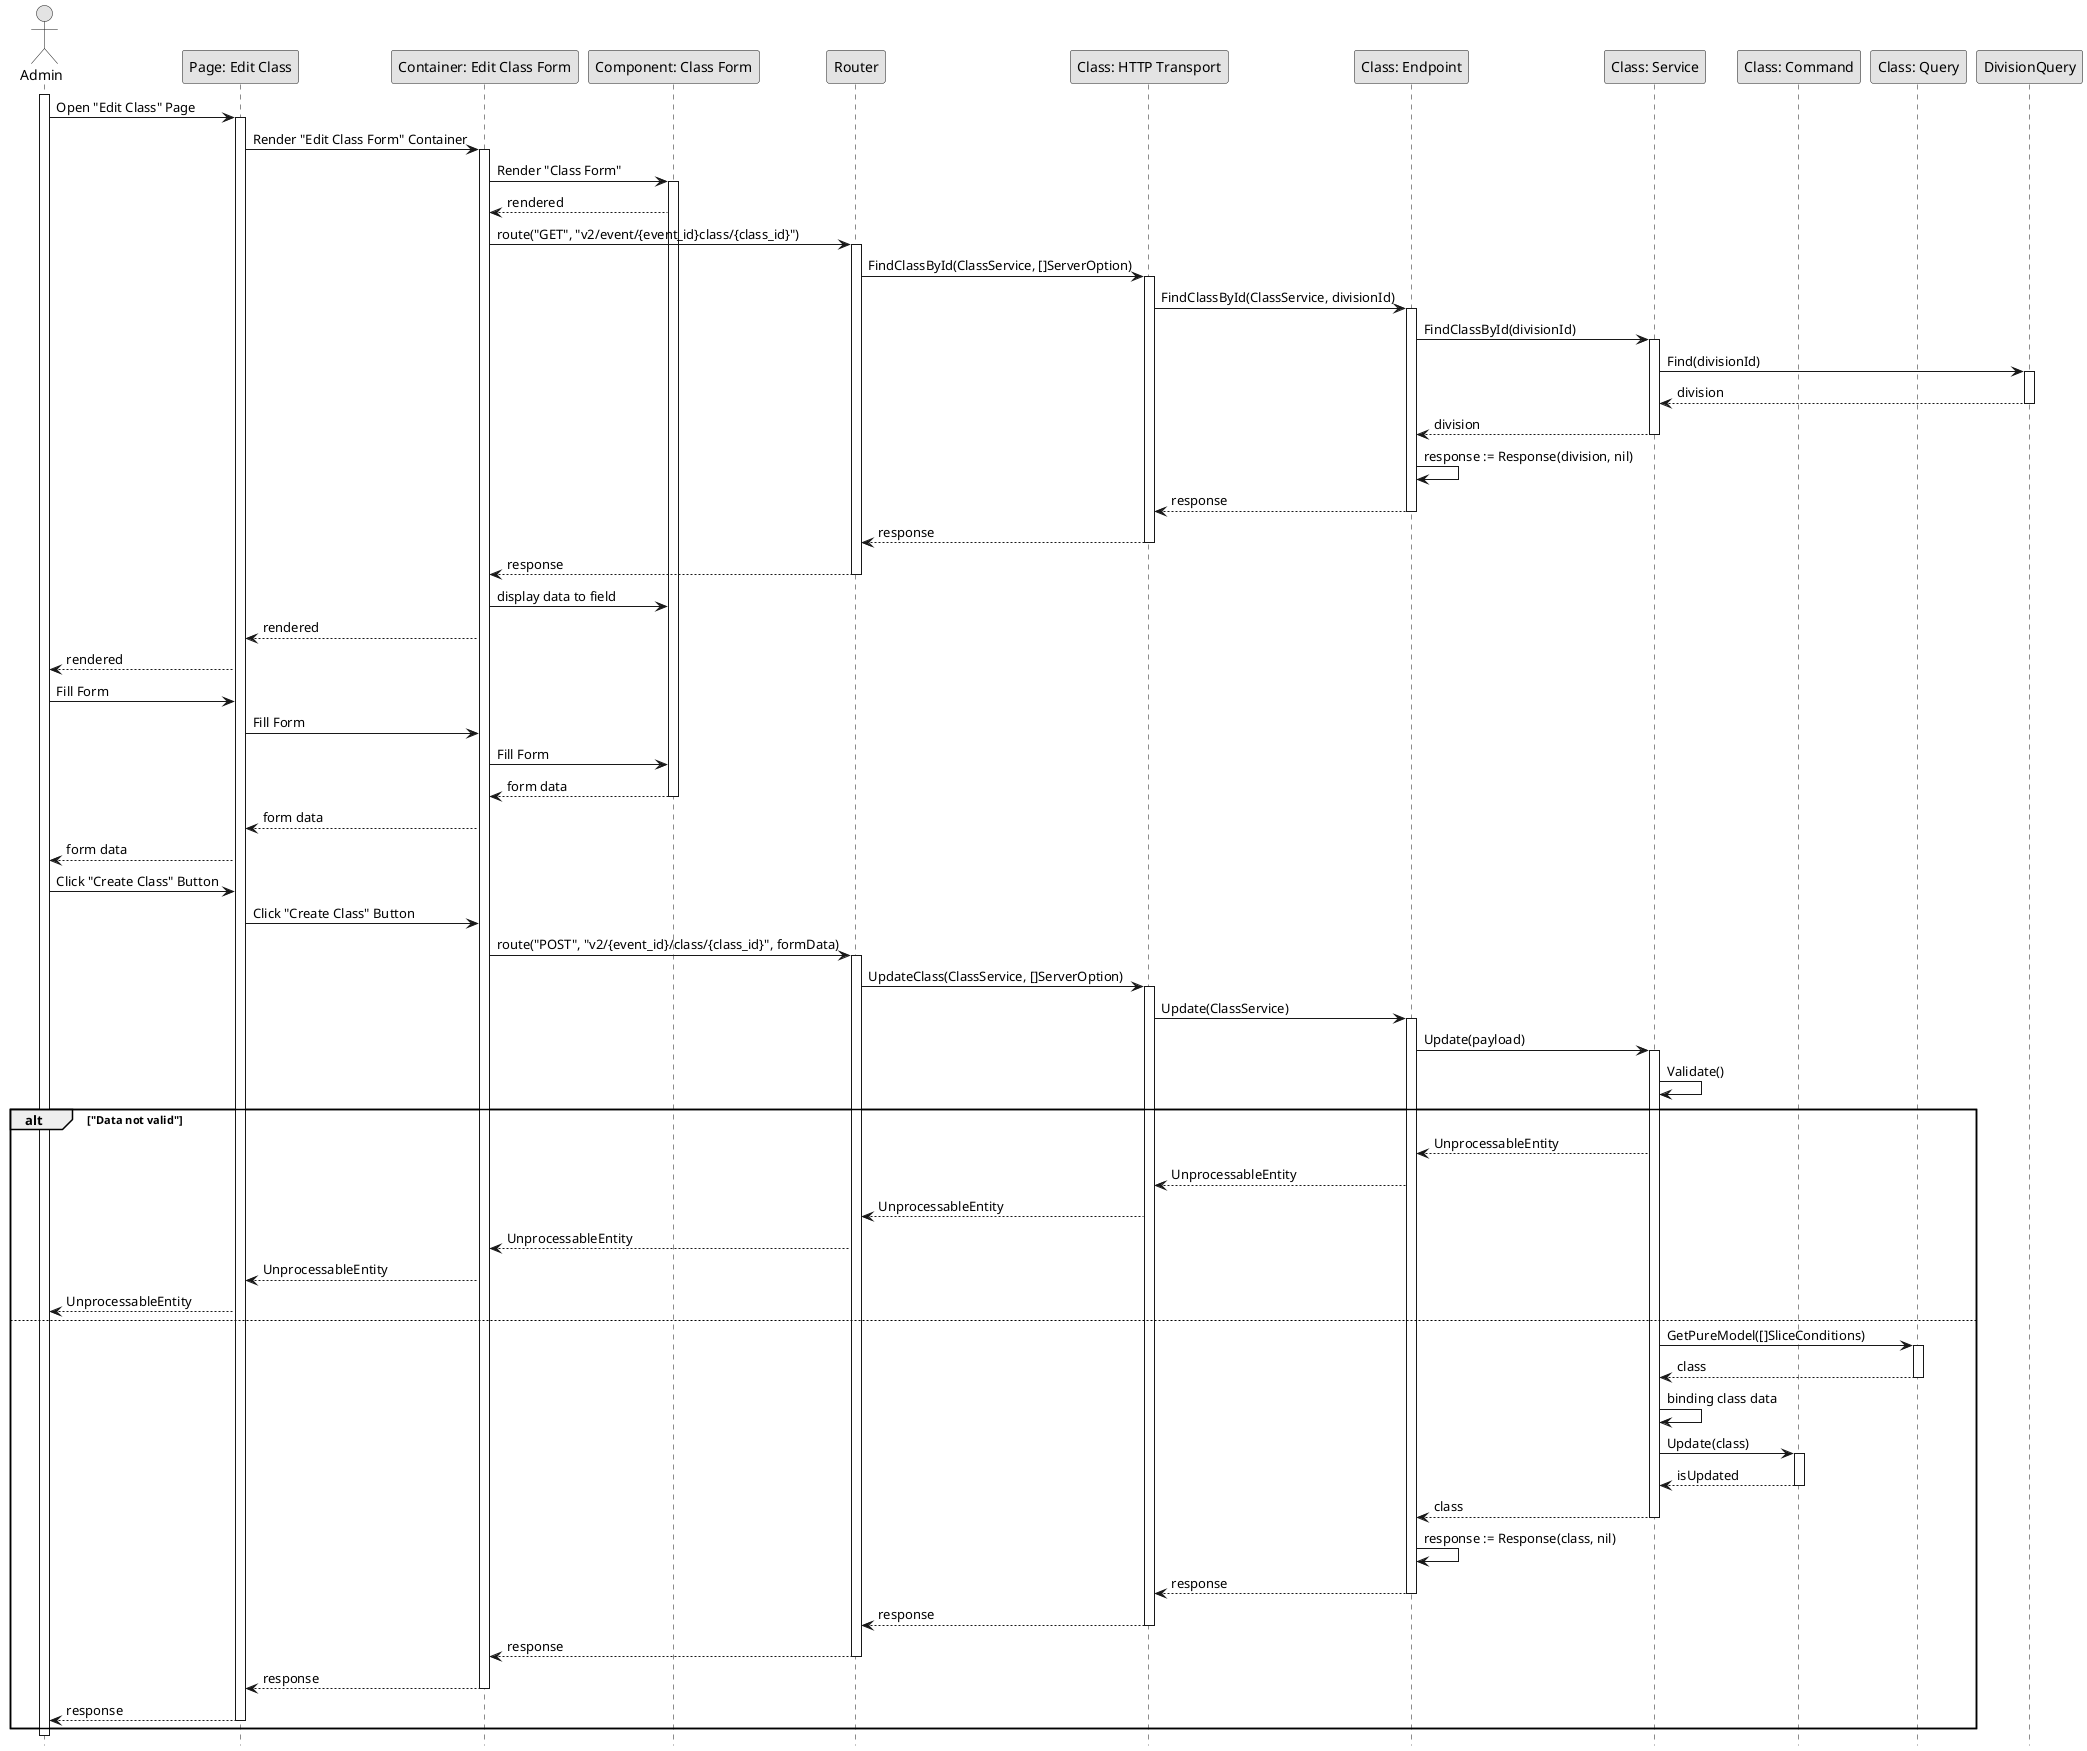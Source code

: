 @startuml UpdateClass

skinparam Monochrome true
skinparam Shadowing false
hide footbox

actor Admin
participant "Page: Edit Class" as EditClassPage
participant "Container: Edit Class Form" as EditClassFormContainer
participant "Component: Class Form" as ClassForm
participant "Router" as Router
participant "Class: HTTP Transport" as ClassHTTPTransport
participant "Class: Endpoint" as ClassEndpoint
participant "Class: Service" as ClassService
participant "Class: Command" as ClassCommand
participant "Class: Query" as ClassQuery

activate Admin

Admin->EditClassPage: Open "Edit Class" Page
activate EditClassPage
EditClassPage->EditClassFormContainer: Render "Edit Class Form" Container
activate EditClassFormContainer
EditClassFormContainer->ClassForm: Render "Class Form"
activate ClassForm
ClassForm-->EditClassFormContainer: rendered
EditClassFormContainer->Router: route("GET", "v2/event/{event_id}class/{class_id}")
activate Router
Router->ClassHTTPTransport: FindClassById(ClassService, []ServerOption)
activate ClassHTTPTransport
ClassHTTPTransport->ClassEndpoint: FindClassById(ClassService, divisionId)
activate ClassEndpoint
ClassEndpoint->ClassService: FindClassById(divisionId)
activate ClassService
ClassService->DivisionQuery: Find(divisionId)
activate DivisionQuery
DivisionQuery-->ClassService: division
deactivate DivisionQuery
ClassService-->ClassEndpoint: division
deactivate ClassService
ClassEndpoint->ClassEndpoint: response := Response(division, nil)
ClassEndpoint-->ClassHTTPTransport: response
deactivate ClassEndpoint
ClassHTTPTransport-->Router: response
deactivate ClassHTTPTransport
Router-->EditClassFormContainer: response
deactivate Router
EditClassFormContainer->ClassForm: display data to field
EditClassFormContainer-->EditClassPage: rendered
EditClassPage-->Admin: rendered

Admin->EditClassPage: Fill Form
EditClassPage->EditClassFormContainer: Fill Form
EditClassFormContainer->ClassForm: Fill Form
ClassForm-->EditClassFormContainer: form data
deactivate ClassForm
EditClassFormContainer-->EditClassPage: form data
EditClassPage-->Admin: form data

Admin->EditClassPage: Click "Create Class" Button
EditClassPage->EditClassFormContainer: Click "Create Class" Button
EditClassFormContainer->Router: route("POST", "v2/{event_id}/class/{class_id}", formData)
activate Router
Router->ClassHTTPTransport: UpdateClass(ClassService, []ServerOption)
activate ClassHTTPTransport
ClassHTTPTransport->ClassEndpoint: Update(ClassService)
activate ClassEndpoint
ClassEndpoint->ClassService: Update(payload)
activate ClassService
ClassService->ClassService: Validate()

alt "Data not valid"
    ClassService-->ClassEndpoint: UnprocessableEntity
    ClassEndpoint-->ClassHTTPTransport: UnprocessableEntity
    ClassHTTPTransport-->Router: UnprocessableEntity
    Router-->EditClassFormContainer: UnprocessableEntity
    EditClassFormContainer-->EditClassPage: UnprocessableEntity
    EditClassPage-->Admin: UnprocessableEntity
else
    ClassService->ClassQuery: GetPureModel([]SliceConditions)
    activate ClassQuery
    ClassQuery-->ClassService: class
    deactivate ClassQuery
    ClassService->ClassService: binding class data
    ClassService->ClassCommand: Update(class)
    activate ClassCommand
    ClassCommand-->ClassService: isUpdated
    deactivate ClassCommand

    ClassService-->ClassEndpoint: class
    deactivate ClassService
    ClassEndpoint->ClassEndpoint: response := Response(class, nil)
    ClassEndpoint-->ClassHTTPTransport: response
    deactivate ClassEndpoint
    ClassHTTPTransport-->Router: response
    deactivate ClassHTTPTransport
    Router-->EditClassFormContainer: response
    deactivate Router
    EditClassFormContainer-->EditClassPage: response
    deactivate EditClassFormContainer
    EditClassPage-->Admin: response
    deactivate EditClassPage
end

deactivate Admin

@enduml